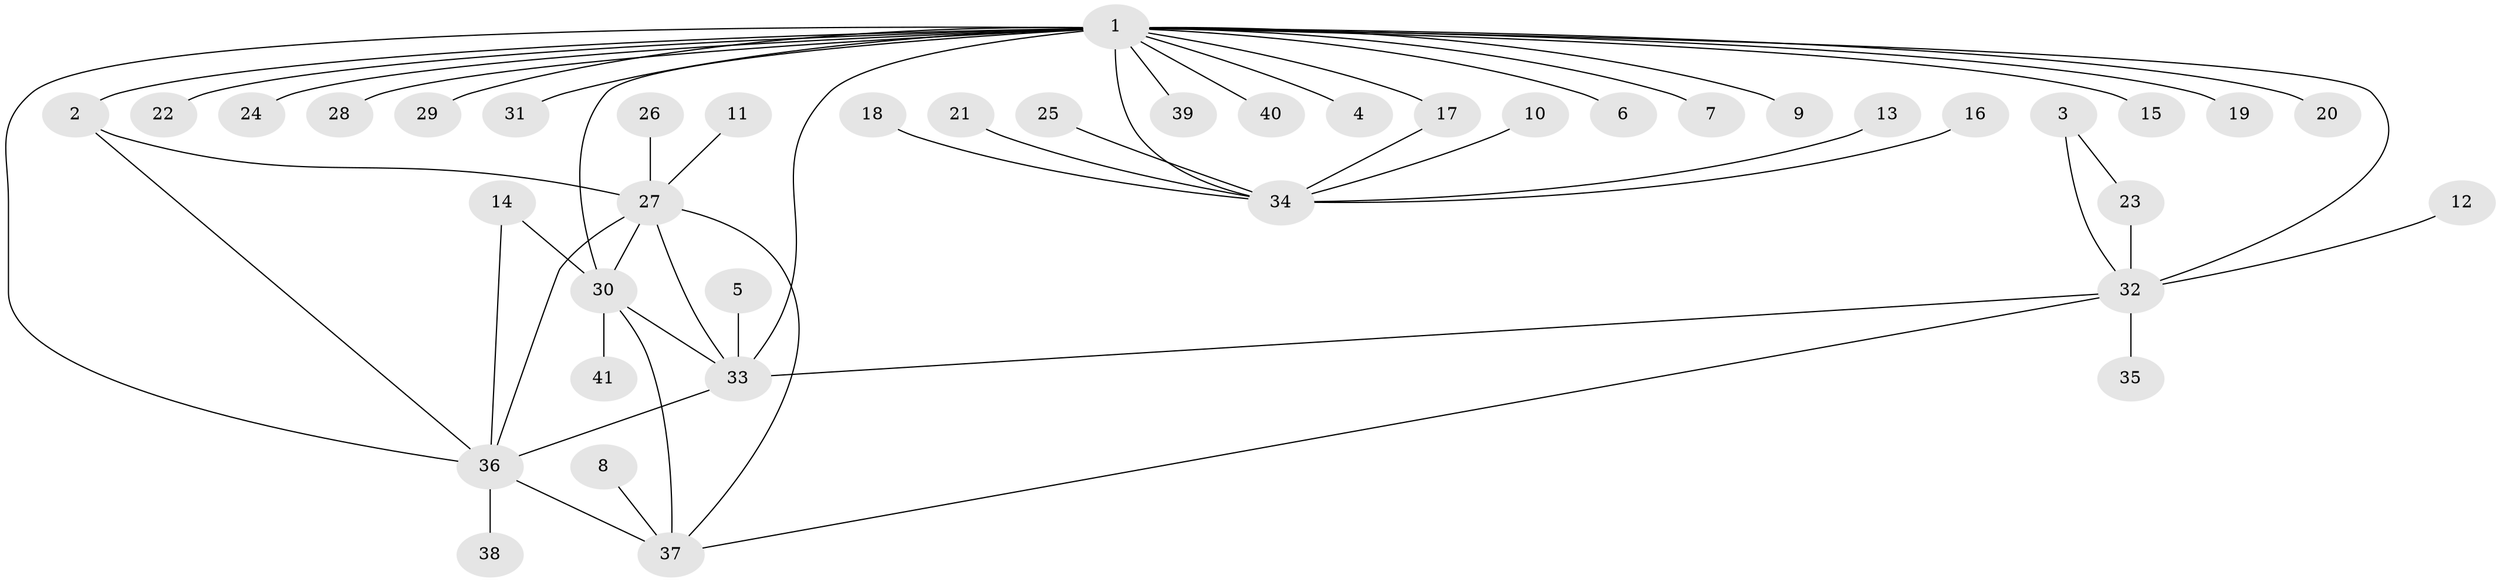 // original degree distribution, {14: 0.012195121951219513, 15: 0.012195121951219513, 2: 0.24390243902439024, 7: 0.012195121951219513, 11: 0.012195121951219513, 1: 0.5365853658536586, 9: 0.024390243902439025, 10: 0.012195121951219513, 4: 0.06097560975609756, 3: 0.036585365853658534, 6: 0.012195121951219513, 5: 0.024390243902439025}
// Generated by graph-tools (version 1.1) at 2025/26/03/09/25 03:26:08]
// undirected, 41 vertices, 53 edges
graph export_dot {
graph [start="1"]
  node [color=gray90,style=filled];
  1;
  2;
  3;
  4;
  5;
  6;
  7;
  8;
  9;
  10;
  11;
  12;
  13;
  14;
  15;
  16;
  17;
  18;
  19;
  20;
  21;
  22;
  23;
  24;
  25;
  26;
  27;
  28;
  29;
  30;
  31;
  32;
  33;
  34;
  35;
  36;
  37;
  38;
  39;
  40;
  41;
  1 -- 2 [weight=1.0];
  1 -- 4 [weight=1.0];
  1 -- 6 [weight=1.0];
  1 -- 7 [weight=1.0];
  1 -- 9 [weight=1.0];
  1 -- 15 [weight=1.0];
  1 -- 17 [weight=1.0];
  1 -- 19 [weight=1.0];
  1 -- 20 [weight=1.0];
  1 -- 22 [weight=1.0];
  1 -- 24 [weight=1.0];
  1 -- 28 [weight=1.0];
  1 -- 29 [weight=1.0];
  1 -- 30 [weight=2.0];
  1 -- 31 [weight=1.0];
  1 -- 32 [weight=2.0];
  1 -- 33 [weight=2.0];
  1 -- 34 [weight=1.0];
  1 -- 36 [weight=2.0];
  1 -- 39 [weight=1.0];
  1 -- 40 [weight=1.0];
  2 -- 27 [weight=1.0];
  2 -- 36 [weight=1.0];
  3 -- 23 [weight=1.0];
  3 -- 32 [weight=1.0];
  5 -- 33 [weight=1.0];
  8 -- 37 [weight=1.0];
  10 -- 34 [weight=1.0];
  11 -- 27 [weight=1.0];
  12 -- 32 [weight=1.0];
  13 -- 34 [weight=1.0];
  14 -- 30 [weight=1.0];
  14 -- 36 [weight=1.0];
  16 -- 34 [weight=1.0];
  17 -- 34 [weight=1.0];
  18 -- 34 [weight=1.0];
  21 -- 34 [weight=1.0];
  23 -- 32 [weight=1.0];
  25 -- 34 [weight=1.0];
  26 -- 27 [weight=1.0];
  27 -- 30 [weight=1.0];
  27 -- 33 [weight=1.0];
  27 -- 36 [weight=1.0];
  27 -- 37 [weight=1.0];
  30 -- 33 [weight=2.0];
  30 -- 37 [weight=1.0];
  30 -- 41 [weight=1.0];
  32 -- 33 [weight=1.0];
  32 -- 35 [weight=1.0];
  32 -- 37 [weight=1.0];
  33 -- 36 [weight=1.0];
  36 -- 37 [weight=1.0];
  36 -- 38 [weight=1.0];
}
